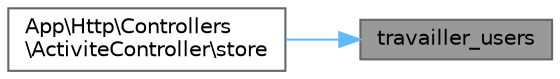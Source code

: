 digraph "travailler_users"
{
 // LATEX_PDF_SIZE
  bgcolor="transparent";
  edge [fontname=Helvetica,fontsize=10,labelfontname=Helvetica,labelfontsize=10];
  node [fontname=Helvetica,fontsize=10,shape=box,height=0.2,width=0.4];
  rankdir="RL";
  Node1 [id="Node000001",label="travailler_users",height=0.2,width=0.4,color="gray40", fillcolor="grey60", style="filled", fontcolor="black",tooltip=" "];
  Node1 -> Node2 [id="edge1_Node000001_Node000002",dir="back",color="steelblue1",style="solid",tooltip=" "];
  Node2 [id="Node000002",label="App\\Http\\Controllers\l\\ActiviteController\\store",height=0.2,width=0.4,color="grey40", fillcolor="white", style="filled",URL="$classApp_1_1Http_1_1Controllers_1_1ActiviteController.html#a44c6dacaefc845b60cd3d25dee705e78",tooltip=" "];
}
